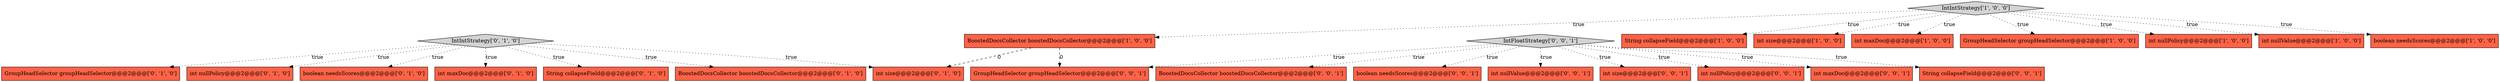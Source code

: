 digraph {
8 [style = filled, label = "BoostedDocsCollector boostedDocsCollector@@@2@@@['1', '0', '0']", fillcolor = tomato, shape = box image = "AAA1AAABBB1BBB"];
16 [style = filled, label = "int size@@@2@@@['0', '1', '0']", fillcolor = tomato, shape = box image = "AAA1AAABBB2BBB"];
24 [style = filled, label = "BoostedDocsCollector boostedDocsCollector@@@2@@@['0', '0', '1']", fillcolor = tomato, shape = box image = "AAA0AAABBB3BBB"];
13 [style = filled, label = "String collapseField@@@2@@@['0', '1', '0']", fillcolor = tomato, shape = box image = "AAA0AAABBB2BBB"];
11 [style = filled, label = "BoostedDocsCollector boostedDocsCollector@@@2@@@['0', '1', '0']", fillcolor = tomato, shape = box image = "AAA0AAABBB2BBB"];
15 [style = filled, label = "GroupHeadSelector groupHeadSelector@@@2@@@['0', '1', '0']", fillcolor = tomato, shape = box image = "AAA0AAABBB2BBB"];
25 [style = filled, label = "GroupHeadSelector groupHeadSelector@@@2@@@['0', '0', '1']", fillcolor = tomato, shape = box image = "AAA0AAABBB3BBB"];
4 [style = filled, label = "String collapseField@@@2@@@['1', '0', '0']", fillcolor = tomato, shape = box image = "AAA0AAABBB1BBB"];
3 [style = filled, label = "int size@@@2@@@['1', '0', '0']", fillcolor = tomato, shape = box image = "AAA0AAABBB1BBB"];
9 [style = filled, label = "IntIntStrategy['0', '1', '0']", fillcolor = lightgray, shape = diamond image = "AAA0AAABBB2BBB"];
17 [style = filled, label = "boolean needsScores@@@2@@@['0', '0', '1']", fillcolor = tomato, shape = box image = "AAA0AAABBB3BBB"];
10 [style = filled, label = "int nullPolicy@@@2@@@['0', '1', '0']", fillcolor = tomato, shape = box image = "AAA0AAABBB2BBB"];
19 [style = filled, label = "IntFloatStrategy['0', '0', '1']", fillcolor = lightgray, shape = diamond image = "AAA0AAABBB3BBB"];
14 [style = filled, label = "boolean needsScores@@@2@@@['0', '1', '0']", fillcolor = tomato, shape = box image = "AAA0AAABBB2BBB"];
2 [style = filled, label = "int maxDoc@@@2@@@['1', '0', '0']", fillcolor = tomato, shape = box image = "AAA0AAABBB1BBB"];
23 [style = filled, label = "int nullValue@@@2@@@['0', '0', '1']", fillcolor = tomato, shape = box image = "AAA0AAABBB3BBB"];
18 [style = filled, label = "int size@@@2@@@['0', '0', '1']", fillcolor = tomato, shape = box image = "AAA0AAABBB3BBB"];
20 [style = filled, label = "int nullPolicy@@@2@@@['0', '0', '1']", fillcolor = tomato, shape = box image = "AAA0AAABBB3BBB"];
6 [style = filled, label = "GroupHeadSelector groupHeadSelector@@@2@@@['1', '0', '0']", fillcolor = tomato, shape = box image = "AAA0AAABBB1BBB"];
7 [style = filled, label = "IntIntStrategy['1', '0', '0']", fillcolor = lightgray, shape = diamond image = "AAA0AAABBB1BBB"];
12 [style = filled, label = "int maxDoc@@@2@@@['0', '1', '0']", fillcolor = tomato, shape = box image = "AAA0AAABBB2BBB"];
5 [style = filled, label = "int nullPolicy@@@2@@@['1', '0', '0']", fillcolor = tomato, shape = box image = "AAA0AAABBB1BBB"];
0 [style = filled, label = "int nullValue@@@2@@@['1', '0', '0']", fillcolor = tomato, shape = box image = "AAA0AAABBB1BBB"];
1 [style = filled, label = "boolean needsScores@@@2@@@['1', '0', '0']", fillcolor = tomato, shape = box image = "AAA0AAABBB1BBB"];
22 [style = filled, label = "int maxDoc@@@2@@@['0', '0', '1']", fillcolor = tomato, shape = box image = "AAA0AAABBB3BBB"];
21 [style = filled, label = "String collapseField@@@2@@@['0', '0', '1']", fillcolor = tomato, shape = box image = "AAA0AAABBB3BBB"];
7->2 [style = dotted, label="true"];
7->6 [style = dotted, label="true"];
9->12 [style = dotted, label="true"];
19->25 [style = dotted, label="true"];
8->16 [style = dashed, label="0"];
19->17 [style = dotted, label="true"];
19->20 [style = dotted, label="true"];
9->11 [style = dotted, label="true"];
19->18 [style = dotted, label="true"];
19->23 [style = dotted, label="true"];
19->21 [style = dotted, label="true"];
19->24 [style = dotted, label="true"];
7->0 [style = dotted, label="true"];
9->14 [style = dotted, label="true"];
7->5 [style = dotted, label="true"];
7->3 [style = dotted, label="true"];
9->13 [style = dotted, label="true"];
7->4 [style = dotted, label="true"];
19->22 [style = dotted, label="true"];
8->25 [style = dashed, label="0"];
9->15 [style = dotted, label="true"];
9->16 [style = dotted, label="true"];
7->1 [style = dotted, label="true"];
7->8 [style = dotted, label="true"];
9->10 [style = dotted, label="true"];
}
